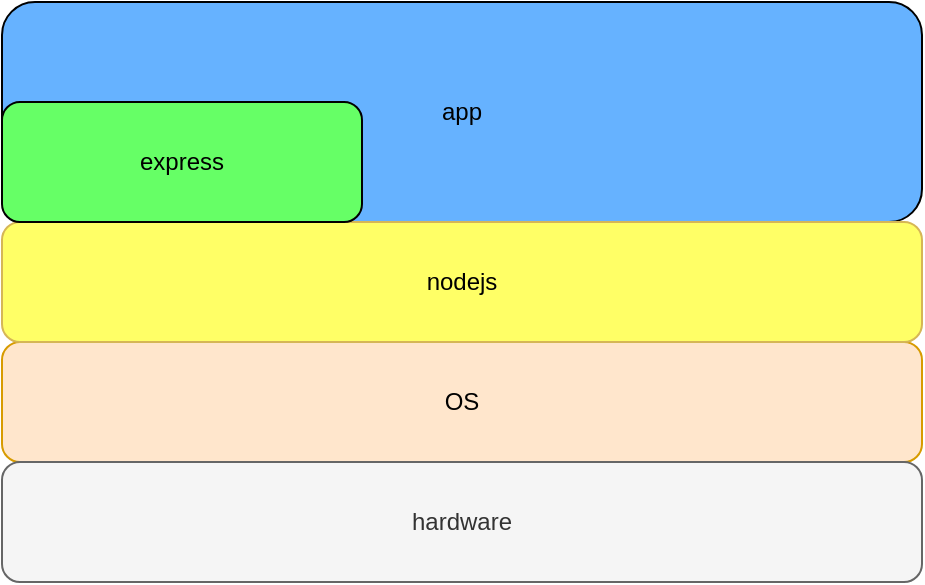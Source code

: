<mxfile version="16.5.6" type="device" pages="2"><diagram id="N_p7z1Ak_wUePpbn1EX0" name="Page-1"><mxGraphModel dx="608" dy="757" grid="1" gridSize="10" guides="1" tooltips="1" connect="1" arrows="1" fold="1" page="1" pageScale="1" pageWidth="827" pageHeight="1169" math="0" shadow="0"><root><mxCell id="0"/><mxCell id="1" parent="0"/><mxCell id="t8DN9lWBOYxUX3Mwei4i-5" value="app" style="rounded=1;whiteSpace=wrap;html=1;fillColor=#66B2FF;" vertex="1" parent="1"><mxGeometry x="220" y="280" width="460" height="110" as="geometry"/></mxCell><mxCell id="t8DN9lWBOYxUX3Mwei4i-1" value="OS" style="rounded=1;whiteSpace=wrap;html=1;fillColor=#ffe6cc;strokeColor=#d79b00;" vertex="1" parent="1"><mxGeometry x="220" y="450" width="460" height="60" as="geometry"/></mxCell><mxCell id="t8DN9lWBOYxUX3Mwei4i-2" value="hardware" style="rounded=1;whiteSpace=wrap;html=1;fillColor=#f5f5f5;fontColor=#333333;strokeColor=#666666;" vertex="1" parent="1"><mxGeometry x="220" y="510" width="460" height="60" as="geometry"/></mxCell><mxCell id="t8DN9lWBOYxUX3Mwei4i-3" value="nodejs" style="rounded=1;whiteSpace=wrap;html=1;fillColor=#FFFF66;strokeColor=#d6b656;" vertex="1" parent="1"><mxGeometry x="220" y="390" width="460" height="60" as="geometry"/></mxCell><mxCell id="t8DN9lWBOYxUX3Mwei4i-4" value="express" style="rounded=1;whiteSpace=wrap;html=1;fillColor=#66FF66;" vertex="1" parent="1"><mxGeometry x="220" y="330" width="180" height="60" as="geometry"/></mxCell></root></mxGraphModel></diagram><diagram id="1jxhNjVL_K9NdAi8RVKq" name="Page-2"><mxGraphModel dx="3174" dy="1059" grid="1" gridSize="10" guides="1" tooltips="1" connect="1" arrows="1" fold="1" page="1" pageScale="1" pageWidth="827" pageHeight="1169" math="0" shadow="0"><root><mxCell id="421TDEInFC9U44YWIFWE-0"/><mxCell id="421TDEInFC9U44YWIFWE-1" parent="421TDEInFC9U44YWIFWE-0"/><mxCell id="421TDEInFC9U44YWIFWE-5" value="req, rep" style="edgeStyle=orthogonalEdgeStyle;rounded=0;orthogonalLoop=1;jettySize=auto;html=1;" edge="1" parent="421TDEInFC9U44YWIFWE-1" source="421TDEInFC9U44YWIFWE-2" target="421TDEInFC9U44YWIFWE-6"><mxGeometry relative="1" as="geometry"><mxPoint x="340" y="330" as="targetPoint"/></mxGeometry></mxCell><mxCell id="421TDEInFC9U44YWIFWE-2" value="express&lt;br&gt;in" style="ellipse;whiteSpace=wrap;html=1;aspect=fixed;fillColor=#fff2cc;strokeColor=#d6b656;" vertex="1" parent="421TDEInFC9U44YWIFWE-1"><mxGeometry x="170" y="290" width="80" height="80" as="geometry"/></mxCell><mxCell id="421TDEInFC9U44YWIFWE-4" value="HTTP REQUEST&amp;nbsp;" style="edgeStyle=orthogonalEdgeStyle;rounded=0;orthogonalLoop=1;jettySize=auto;html=1;" edge="1" parent="421TDEInFC9U44YWIFWE-1" source="421TDEInFC9U44YWIFWE-3" target="421TDEInFC9U44YWIFWE-2"><mxGeometry relative="1" as="geometry"/></mxCell><mxCell id="421TDEInFC9U44YWIFWE-3" value="browser" style="shape=umlActor;verticalLabelPosition=bottom;verticalAlign=top;html=1;outlineConnect=0;fillColor=#66B2FF;" vertex="1" parent="421TDEInFC9U44YWIFWE-1"><mxGeometry x="20" y="300" width="30" height="60" as="geometry"/></mxCell><mxCell id="421TDEInFC9U44YWIFWE-7" value="req, res" style="edgeStyle=orthogonalEdgeStyle;rounded=0;orthogonalLoop=1;jettySize=auto;html=1;" edge="1" parent="421TDEInFC9U44YWIFWE-1" source="421TDEInFC9U44YWIFWE-6" target="421TDEInFC9U44YWIFWE-8"><mxGeometry relative="1" as="geometry"><mxPoint x="490" y="330" as="targetPoint"/></mxGeometry></mxCell><mxCell id="421TDEInFC9U44YWIFWE-6" value="morgan&lt;br&gt;(logger)" style="rounded=1;whiteSpace=wrap;html=1;fillColor=#f5f5f5;fontColor=#333333;strokeColor=#666666;" vertex="1" parent="421TDEInFC9U44YWIFWE-1"><mxGeometry x="310" y="300" width="120" height="60" as="geometry"/></mxCell><mxCell id="421TDEInFC9U44YWIFWE-9" style="edgeStyle=orthogonalEdgeStyle;rounded=0;orthogonalLoop=1;jettySize=auto;html=1;" edge="1" parent="421TDEInFC9U44YWIFWE-1" source="421TDEInFC9U44YWIFWE-8" target="421TDEInFC9U44YWIFWE-10"><mxGeometry relative="1" as="geometry"><mxPoint x="670" y="330" as="targetPoint"/></mxGeometry></mxCell><mxCell id="421TDEInFC9U44YWIFWE-8" value="express.json()" style="rounded=1;whiteSpace=wrap;html=1;fillColor=#f5f5f5;fontColor=#333333;strokeColor=#666666;" vertex="1" parent="421TDEInFC9U44YWIFWE-1"><mxGeometry x="490" y="300" width="120" height="60" as="geometry"/></mxCell><mxCell id="421TDEInFC9U44YWIFWE-11" style="edgeStyle=orthogonalEdgeStyle;rounded=0;orthogonalLoop=1;jettySize=auto;html=1;" edge="1" parent="421TDEInFC9U44YWIFWE-1" source="421TDEInFC9U44YWIFWE-10" target="421TDEInFC9U44YWIFWE-12"><mxGeometry relative="1" as="geometry"><mxPoint x="870" y="330" as="targetPoint"/></mxGeometry></mxCell><mxCell id="421TDEInFC9U44YWIFWE-10" value="express.urlencoded()" style="rounded=1;whiteSpace=wrap;html=1;fillColor=#f5f5f5;fontColor=#333333;strokeColor=#666666;" vertex="1" parent="421TDEInFC9U44YWIFWE-1"><mxGeometry x="660" y="300" width="120" height="60" as="geometry"/></mxCell><mxCell id="421TDEInFC9U44YWIFWE-13" style="edgeStyle=orthogonalEdgeStyle;rounded=0;orthogonalLoop=1;jettySize=auto;html=1;" edge="1" parent="421TDEInFC9U44YWIFWE-1" source="421TDEInFC9U44YWIFWE-12" target="421TDEInFC9U44YWIFWE-14"><mxGeometry relative="1" as="geometry"><mxPoint x="1010" y="330" as="targetPoint"/></mxGeometry></mxCell><mxCell id="421TDEInFC9U44YWIFWE-12" value="cookieParser()" style="rounded=1;whiteSpace=wrap;html=1;fillColor=#f5f5f5;fontColor=#333333;strokeColor=#666666;" vertex="1" parent="421TDEInFC9U44YWIFWE-1"><mxGeometry x="830" y="300" width="120" height="60" as="geometry"/></mxCell><mxCell id="421TDEInFC9U44YWIFWE-15" style="edgeStyle=orthogonalEdgeStyle;rounded=0;orthogonalLoop=1;jettySize=auto;html=1;" edge="1" parent="421TDEInFC9U44YWIFWE-1" source="421TDEInFC9U44YWIFWE-14"><mxGeometry relative="1" as="geometry"><mxPoint x="1181" y="330" as="targetPoint"/></mxGeometry></mxCell><mxCell id="421TDEInFC9U44YWIFWE-36" style="edgeStyle=orthogonalEdgeStyle;rounded=0;orthogonalLoop=1;jettySize=auto;html=1;entryX=0.5;entryY=0;entryDx=0;entryDy=0;" edge="1" parent="421TDEInFC9U44YWIFWE-1" source="421TDEInFC9U44YWIFWE-14" target="421TDEInFC9U44YWIFWE-23"><mxGeometry relative="1" as="geometry"><Array as="points"><mxPoint x="1060" y="460"/><mxPoint x="210" y="460"/></Array></mxGeometry></mxCell><mxCell id="421TDEInFC9U44YWIFWE-14" value="express.static()" style="rounded=1;whiteSpace=wrap;html=1;fillColor=#d5e8d4;strokeColor=#82b366;" vertex="1" parent="421TDEInFC9U44YWIFWE-1"><mxGeometry x="1000" y="300" width="120" height="60" as="geometry"/></mxCell><mxCell id="421TDEInFC9U44YWIFWE-18" value="/" style="edgeStyle=orthogonalEdgeStyle;rounded=0;orthogonalLoop=1;jettySize=auto;html=1;" edge="1" parent="421TDEInFC9U44YWIFWE-1" source="421TDEInFC9U44YWIFWE-17" target="421TDEInFC9U44YWIFWE-19"><mxGeometry relative="1" as="geometry"><mxPoint x="1270" y="330" as="targetPoint"/></mxGeometry></mxCell><mxCell id="421TDEInFC9U44YWIFWE-20" value="other" style="edgeStyle=orthogonalEdgeStyle;rounded=0;orthogonalLoop=1;jettySize=auto;html=1;entryX=0.5;entryY=0;entryDx=0;entryDy=0;" edge="1" parent="421TDEInFC9U44YWIFWE-1" source="421TDEInFC9U44YWIFWE-17" target="421TDEInFC9U44YWIFWE-31"><mxGeometry relative="1" as="geometry"><mxPoint x="1200" y="160" as="targetPoint"/><Array as="points"><mxPoint x="1200" y="230"/><mxPoint x="1500" y="230"/></Array></mxGeometry></mxCell><mxCell id="421TDEInFC9U44YWIFWE-17" value="" style="rhombus;whiteSpace=wrap;html=1;fillColor=#f5f5f5;fontColor=#333333;strokeColor=#666666;" vertex="1" parent="421TDEInFC9U44YWIFWE-1"><mxGeometry x="1180" y="305" width="40" height="50" as="geometry"/></mxCell><mxCell id="421TDEInFC9U44YWIFWE-37" style="edgeStyle=orthogonalEdgeStyle;rounded=0;orthogonalLoop=1;jettySize=auto;html=1;entryX=0.904;entryY=0.338;entryDx=0;entryDy=0;entryPerimeter=0;" edge="1" parent="421TDEInFC9U44YWIFWE-1" source="421TDEInFC9U44YWIFWE-19" target="421TDEInFC9U44YWIFWE-23"><mxGeometry relative="1" as="geometry"><Array as="points"><mxPoint x="1360" y="517"/></Array></mxGeometry></mxCell><mxCell id="421TDEInFC9U44YWIFWE-19" value="indexRouter" style="rounded=1;whiteSpace=wrap;html=1;fillColor=#d5e8d4;strokeColor=#82b366;" vertex="1" parent="421TDEInFC9U44YWIFWE-1"><mxGeometry x="1300" y="300" width="120" height="60" as="geometry"/></mxCell><mxCell id="421TDEInFC9U44YWIFWE-22" value="pipe&lt;br&gt;&lt;br&gt;express est un middleware" style="text;html=1;strokeColor=none;fillColor=none;align=center;verticalAlign=middle;whiteSpace=wrap;rounded=0;" vertex="1" parent="421TDEInFC9U44YWIFWE-1"><mxGeometry x="260" y="70" width="190" height="30" as="geometry"/></mxCell><mxCell id="421TDEInFC9U44YWIFWE-27" value="HTTP RESPONSE" style="edgeStyle=orthogonalEdgeStyle;rounded=0;orthogonalLoop=1;jettySize=auto;html=1;" edge="1" parent="421TDEInFC9U44YWIFWE-1" source="421TDEInFC9U44YWIFWE-23" target="421TDEInFC9U44YWIFWE-3"><mxGeometry relative="1" as="geometry"/></mxCell><mxCell id="421TDEInFC9U44YWIFWE-23" value="express&lt;br&gt;out" style="ellipse;whiteSpace=wrap;html=1;aspect=fixed;fillColor=#fff2cc;strokeColor=#d6b656;" vertex="1" parent="421TDEInFC9U44YWIFWE-1"><mxGeometry x="170" y="490" width="80" height="80" as="geometry"/></mxCell><mxCell id="421TDEInFC9U44YWIFWE-28" style="edgeStyle=orthogonalEdgeStyle;rounded=0;orthogonalLoop=1;jettySize=auto;html=1;" edge="1" parent="421TDEInFC9U44YWIFWE-1"><mxGeometry relative="1" as="geometry"><mxPoint x="1481" y="330" as="targetPoint"/><mxPoint x="1420" y="330" as="sourcePoint"/></mxGeometry></mxCell><mxCell id="421TDEInFC9U44YWIFWE-29" value="/users" style="edgeStyle=orthogonalEdgeStyle;rounded=0;orthogonalLoop=1;jettySize=auto;html=1;" edge="1" parent="421TDEInFC9U44YWIFWE-1" source="421TDEInFC9U44YWIFWE-31" target="421TDEInFC9U44YWIFWE-32"><mxGeometry relative="1" as="geometry"><mxPoint x="1570" y="330" as="targetPoint"/></mxGeometry></mxCell><mxCell id="421TDEInFC9U44YWIFWE-30" value="other" style="edgeStyle=orthogonalEdgeStyle;rounded=0;orthogonalLoop=1;jettySize=auto;html=1;" edge="1" parent="421TDEInFC9U44YWIFWE-1" source="421TDEInFC9U44YWIFWE-31" target="421TDEInFC9U44YWIFWE-34"><mxGeometry relative="1" as="geometry"><mxPoint x="1540" y="600" as="targetPoint"/><Array as="points"><mxPoint x="1500" y="260"/><mxPoint x="1860" y="260"/></Array></mxGeometry></mxCell><mxCell id="421TDEInFC9U44YWIFWE-31" value="" style="rhombus;whiteSpace=wrap;html=1;fillColor=#f5f5f5;fontColor=#333333;strokeColor=#666666;" vertex="1" parent="421TDEInFC9U44YWIFWE-1"><mxGeometry x="1480" y="305" width="40" height="50" as="geometry"/></mxCell><mxCell id="421TDEInFC9U44YWIFWE-35" style="edgeStyle=orthogonalEdgeStyle;rounded=0;orthogonalLoop=1;jettySize=auto;html=1;" edge="1" parent="421TDEInFC9U44YWIFWE-1" source="421TDEInFC9U44YWIFWE-32" target="421TDEInFC9U44YWIFWE-34"><mxGeometry relative="1" as="geometry"/></mxCell><mxCell id="421TDEInFC9U44YWIFWE-38" style="edgeStyle=orthogonalEdgeStyle;rounded=0;orthogonalLoop=1;jettySize=auto;html=1;entryX=0.938;entryY=0.738;entryDx=0;entryDy=0;entryPerimeter=0;" edge="1" parent="421TDEInFC9U44YWIFWE-1" source="421TDEInFC9U44YWIFWE-32" target="421TDEInFC9U44YWIFWE-23"><mxGeometry relative="1" as="geometry"><Array as="points"><mxPoint x="1660" y="549"/></Array></mxGeometry></mxCell><mxCell id="421TDEInFC9U44YWIFWE-32" value="usersRouter" style="rounded=1;whiteSpace=wrap;html=1;fillColor=#d5e8d4;strokeColor=#82b366;" vertex="1" parent="421TDEInFC9U44YWIFWE-1"><mxGeometry x="1600" y="300" width="120" height="60" as="geometry"/></mxCell><mxCell id="421TDEInFC9U44YWIFWE-39" style="edgeStyle=orthogonalEdgeStyle;rounded=0;orthogonalLoop=1;jettySize=auto;html=1;entryX=0.5;entryY=1;entryDx=0;entryDy=0;" edge="1" parent="421TDEInFC9U44YWIFWE-1" source="421TDEInFC9U44YWIFWE-34" target="421TDEInFC9U44YWIFWE-23"><mxGeometry relative="1" as="geometry"><Array as="points"><mxPoint x="1860" y="590"/><mxPoint x="210" y="590"/></Array></mxGeometry></mxCell><mxCell id="421TDEInFC9U44YWIFWE-34" value="&quot;error handler&quot;" style="rounded=1;whiteSpace=wrap;html=1;fillColor=#f8cecc;strokeColor=#b85450;" vertex="1" parent="421TDEInFC9U44YWIFWE-1"><mxGeometry x="1800" y="300" width="120" height="60" as="geometry"/></mxCell></root></mxGraphModel></diagram></mxfile>